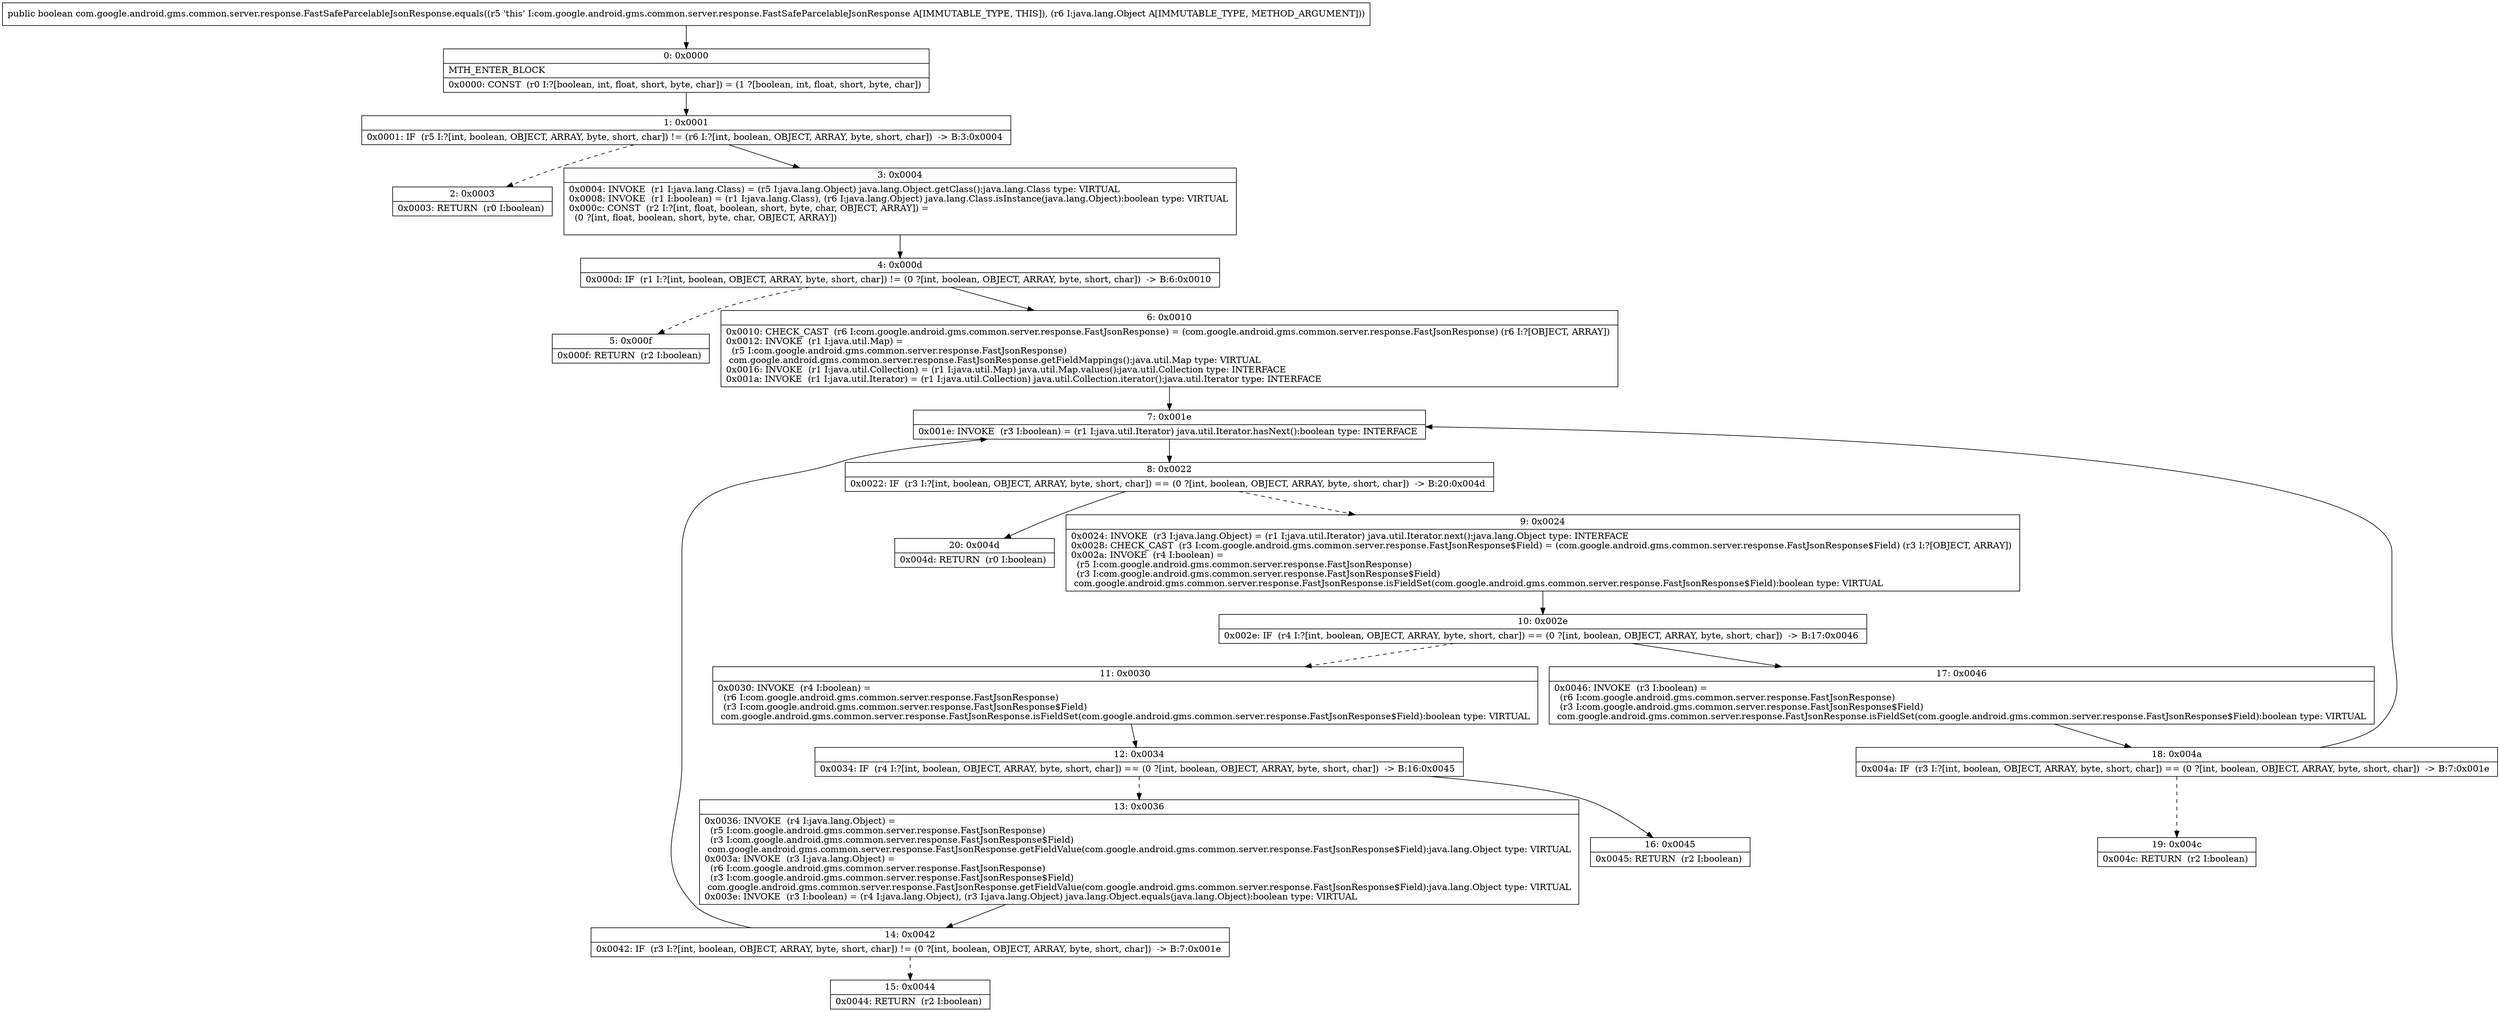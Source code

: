 digraph "CFG forcom.google.android.gms.common.server.response.FastSafeParcelableJsonResponse.equals(Ljava\/lang\/Object;)Z" {
Node_0 [shape=record,label="{0\:\ 0x0000|MTH_ENTER_BLOCK\l|0x0000: CONST  (r0 I:?[boolean, int, float, short, byte, char]) = (1 ?[boolean, int, float, short, byte, char]) \l}"];
Node_1 [shape=record,label="{1\:\ 0x0001|0x0001: IF  (r5 I:?[int, boolean, OBJECT, ARRAY, byte, short, char]) != (r6 I:?[int, boolean, OBJECT, ARRAY, byte, short, char])  \-\> B:3:0x0004 \l}"];
Node_2 [shape=record,label="{2\:\ 0x0003|0x0003: RETURN  (r0 I:boolean) \l}"];
Node_3 [shape=record,label="{3\:\ 0x0004|0x0004: INVOKE  (r1 I:java.lang.Class) = (r5 I:java.lang.Object) java.lang.Object.getClass():java.lang.Class type: VIRTUAL \l0x0008: INVOKE  (r1 I:boolean) = (r1 I:java.lang.Class), (r6 I:java.lang.Object) java.lang.Class.isInstance(java.lang.Object):boolean type: VIRTUAL \l0x000c: CONST  (r2 I:?[int, float, boolean, short, byte, char, OBJECT, ARRAY]) = \l  (0 ?[int, float, boolean, short, byte, char, OBJECT, ARRAY])\l \l}"];
Node_4 [shape=record,label="{4\:\ 0x000d|0x000d: IF  (r1 I:?[int, boolean, OBJECT, ARRAY, byte, short, char]) != (0 ?[int, boolean, OBJECT, ARRAY, byte, short, char])  \-\> B:6:0x0010 \l}"];
Node_5 [shape=record,label="{5\:\ 0x000f|0x000f: RETURN  (r2 I:boolean) \l}"];
Node_6 [shape=record,label="{6\:\ 0x0010|0x0010: CHECK_CAST  (r6 I:com.google.android.gms.common.server.response.FastJsonResponse) = (com.google.android.gms.common.server.response.FastJsonResponse) (r6 I:?[OBJECT, ARRAY]) \l0x0012: INVOKE  (r1 I:java.util.Map) = \l  (r5 I:com.google.android.gms.common.server.response.FastJsonResponse)\l com.google.android.gms.common.server.response.FastJsonResponse.getFieldMappings():java.util.Map type: VIRTUAL \l0x0016: INVOKE  (r1 I:java.util.Collection) = (r1 I:java.util.Map) java.util.Map.values():java.util.Collection type: INTERFACE \l0x001a: INVOKE  (r1 I:java.util.Iterator) = (r1 I:java.util.Collection) java.util.Collection.iterator():java.util.Iterator type: INTERFACE \l}"];
Node_7 [shape=record,label="{7\:\ 0x001e|0x001e: INVOKE  (r3 I:boolean) = (r1 I:java.util.Iterator) java.util.Iterator.hasNext():boolean type: INTERFACE \l}"];
Node_8 [shape=record,label="{8\:\ 0x0022|0x0022: IF  (r3 I:?[int, boolean, OBJECT, ARRAY, byte, short, char]) == (0 ?[int, boolean, OBJECT, ARRAY, byte, short, char])  \-\> B:20:0x004d \l}"];
Node_9 [shape=record,label="{9\:\ 0x0024|0x0024: INVOKE  (r3 I:java.lang.Object) = (r1 I:java.util.Iterator) java.util.Iterator.next():java.lang.Object type: INTERFACE \l0x0028: CHECK_CAST  (r3 I:com.google.android.gms.common.server.response.FastJsonResponse$Field) = (com.google.android.gms.common.server.response.FastJsonResponse$Field) (r3 I:?[OBJECT, ARRAY]) \l0x002a: INVOKE  (r4 I:boolean) = \l  (r5 I:com.google.android.gms.common.server.response.FastJsonResponse)\l  (r3 I:com.google.android.gms.common.server.response.FastJsonResponse$Field)\l com.google.android.gms.common.server.response.FastJsonResponse.isFieldSet(com.google.android.gms.common.server.response.FastJsonResponse$Field):boolean type: VIRTUAL \l}"];
Node_10 [shape=record,label="{10\:\ 0x002e|0x002e: IF  (r4 I:?[int, boolean, OBJECT, ARRAY, byte, short, char]) == (0 ?[int, boolean, OBJECT, ARRAY, byte, short, char])  \-\> B:17:0x0046 \l}"];
Node_11 [shape=record,label="{11\:\ 0x0030|0x0030: INVOKE  (r4 I:boolean) = \l  (r6 I:com.google.android.gms.common.server.response.FastJsonResponse)\l  (r3 I:com.google.android.gms.common.server.response.FastJsonResponse$Field)\l com.google.android.gms.common.server.response.FastJsonResponse.isFieldSet(com.google.android.gms.common.server.response.FastJsonResponse$Field):boolean type: VIRTUAL \l}"];
Node_12 [shape=record,label="{12\:\ 0x0034|0x0034: IF  (r4 I:?[int, boolean, OBJECT, ARRAY, byte, short, char]) == (0 ?[int, boolean, OBJECT, ARRAY, byte, short, char])  \-\> B:16:0x0045 \l}"];
Node_13 [shape=record,label="{13\:\ 0x0036|0x0036: INVOKE  (r4 I:java.lang.Object) = \l  (r5 I:com.google.android.gms.common.server.response.FastJsonResponse)\l  (r3 I:com.google.android.gms.common.server.response.FastJsonResponse$Field)\l com.google.android.gms.common.server.response.FastJsonResponse.getFieldValue(com.google.android.gms.common.server.response.FastJsonResponse$Field):java.lang.Object type: VIRTUAL \l0x003a: INVOKE  (r3 I:java.lang.Object) = \l  (r6 I:com.google.android.gms.common.server.response.FastJsonResponse)\l  (r3 I:com.google.android.gms.common.server.response.FastJsonResponse$Field)\l com.google.android.gms.common.server.response.FastJsonResponse.getFieldValue(com.google.android.gms.common.server.response.FastJsonResponse$Field):java.lang.Object type: VIRTUAL \l0x003e: INVOKE  (r3 I:boolean) = (r4 I:java.lang.Object), (r3 I:java.lang.Object) java.lang.Object.equals(java.lang.Object):boolean type: VIRTUAL \l}"];
Node_14 [shape=record,label="{14\:\ 0x0042|0x0042: IF  (r3 I:?[int, boolean, OBJECT, ARRAY, byte, short, char]) != (0 ?[int, boolean, OBJECT, ARRAY, byte, short, char])  \-\> B:7:0x001e \l}"];
Node_15 [shape=record,label="{15\:\ 0x0044|0x0044: RETURN  (r2 I:boolean) \l}"];
Node_16 [shape=record,label="{16\:\ 0x0045|0x0045: RETURN  (r2 I:boolean) \l}"];
Node_17 [shape=record,label="{17\:\ 0x0046|0x0046: INVOKE  (r3 I:boolean) = \l  (r6 I:com.google.android.gms.common.server.response.FastJsonResponse)\l  (r3 I:com.google.android.gms.common.server.response.FastJsonResponse$Field)\l com.google.android.gms.common.server.response.FastJsonResponse.isFieldSet(com.google.android.gms.common.server.response.FastJsonResponse$Field):boolean type: VIRTUAL \l}"];
Node_18 [shape=record,label="{18\:\ 0x004a|0x004a: IF  (r3 I:?[int, boolean, OBJECT, ARRAY, byte, short, char]) == (0 ?[int, boolean, OBJECT, ARRAY, byte, short, char])  \-\> B:7:0x001e \l}"];
Node_19 [shape=record,label="{19\:\ 0x004c|0x004c: RETURN  (r2 I:boolean) \l}"];
Node_20 [shape=record,label="{20\:\ 0x004d|0x004d: RETURN  (r0 I:boolean) \l}"];
MethodNode[shape=record,label="{public boolean com.google.android.gms.common.server.response.FastSafeParcelableJsonResponse.equals((r5 'this' I:com.google.android.gms.common.server.response.FastSafeParcelableJsonResponse A[IMMUTABLE_TYPE, THIS]), (r6 I:java.lang.Object A[IMMUTABLE_TYPE, METHOD_ARGUMENT])) }"];
MethodNode -> Node_0;
Node_0 -> Node_1;
Node_1 -> Node_2[style=dashed];
Node_1 -> Node_3;
Node_3 -> Node_4;
Node_4 -> Node_5[style=dashed];
Node_4 -> Node_6;
Node_6 -> Node_7;
Node_7 -> Node_8;
Node_8 -> Node_9[style=dashed];
Node_8 -> Node_20;
Node_9 -> Node_10;
Node_10 -> Node_11[style=dashed];
Node_10 -> Node_17;
Node_11 -> Node_12;
Node_12 -> Node_13[style=dashed];
Node_12 -> Node_16;
Node_13 -> Node_14;
Node_14 -> Node_7;
Node_14 -> Node_15[style=dashed];
Node_17 -> Node_18;
Node_18 -> Node_7;
Node_18 -> Node_19[style=dashed];
}


